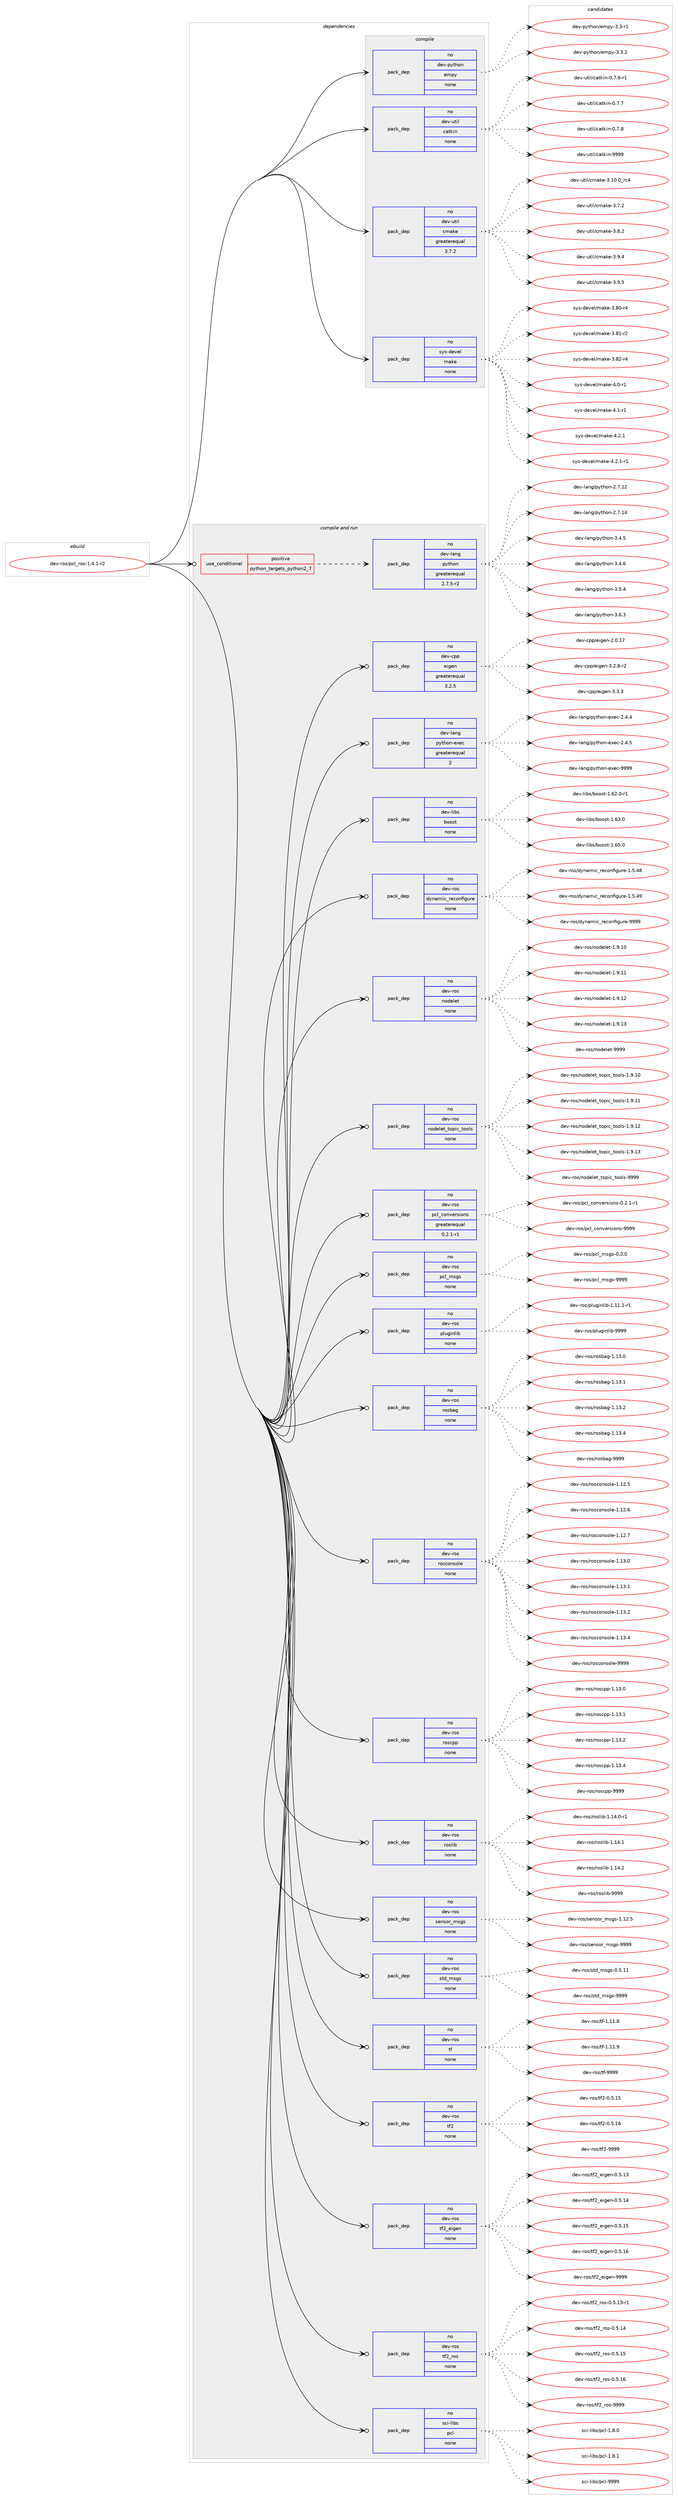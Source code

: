 digraph prolog {

# *************
# Graph options
# *************

newrank=true;
concentrate=true;
compound=true;
graph [rankdir=LR,fontname=Helvetica,fontsize=10,ranksep=1.5];#, ranksep=2.5, nodesep=0.2];
edge  [arrowhead=vee];
node  [fontname=Helvetica,fontsize=10];

# **********
# The ebuild
# **********

subgraph cluster_leftcol {
color=gray;
rank=same;
label=<<i>ebuild</i>>;
id [label="dev-ros/pcl_ros-1.4.1-r2", color=red, width=4, href="../dev-ros/pcl_ros-1.4.1-r2.svg"];
}

# ****************
# The dependencies
# ****************

subgraph cluster_midcol {
color=gray;
label=<<i>dependencies</i>>;
subgraph cluster_compile {
fillcolor="#eeeeee";
style=filled;
label=<<i>compile</i>>;
subgraph pack156254 {
dependency206336 [label=<<TABLE BORDER="0" CELLBORDER="1" CELLSPACING="0" CELLPADDING="4" WIDTH="220"><TR><TD ROWSPAN="6" CELLPADDING="30">pack_dep</TD></TR><TR><TD WIDTH="110">no</TD></TR><TR><TD>dev-python</TD></TR><TR><TD>empy</TD></TR><TR><TD>none</TD></TR><TR><TD></TD></TR></TABLE>>, shape=none, color=blue];
}
id:e -> dependency206336:w [weight=20,style="solid",arrowhead="vee"];
subgraph pack156255 {
dependency206337 [label=<<TABLE BORDER="0" CELLBORDER="1" CELLSPACING="0" CELLPADDING="4" WIDTH="220"><TR><TD ROWSPAN="6" CELLPADDING="30">pack_dep</TD></TR><TR><TD WIDTH="110">no</TD></TR><TR><TD>dev-util</TD></TR><TR><TD>catkin</TD></TR><TR><TD>none</TD></TR><TR><TD></TD></TR></TABLE>>, shape=none, color=blue];
}
id:e -> dependency206337:w [weight=20,style="solid",arrowhead="vee"];
subgraph pack156256 {
dependency206338 [label=<<TABLE BORDER="0" CELLBORDER="1" CELLSPACING="0" CELLPADDING="4" WIDTH="220"><TR><TD ROWSPAN="6" CELLPADDING="30">pack_dep</TD></TR><TR><TD WIDTH="110">no</TD></TR><TR><TD>dev-util</TD></TR><TR><TD>cmake</TD></TR><TR><TD>greaterequal</TD></TR><TR><TD>3.7.2</TD></TR></TABLE>>, shape=none, color=blue];
}
id:e -> dependency206338:w [weight=20,style="solid",arrowhead="vee"];
subgraph pack156257 {
dependency206339 [label=<<TABLE BORDER="0" CELLBORDER="1" CELLSPACING="0" CELLPADDING="4" WIDTH="220"><TR><TD ROWSPAN="6" CELLPADDING="30">pack_dep</TD></TR><TR><TD WIDTH="110">no</TD></TR><TR><TD>sys-devel</TD></TR><TR><TD>make</TD></TR><TR><TD>none</TD></TR><TR><TD></TD></TR></TABLE>>, shape=none, color=blue];
}
id:e -> dependency206339:w [weight=20,style="solid",arrowhead="vee"];
}
subgraph cluster_compileandrun {
fillcolor="#eeeeee";
style=filled;
label=<<i>compile and run</i>>;
subgraph cond46095 {
dependency206340 [label=<<TABLE BORDER="0" CELLBORDER="1" CELLSPACING="0" CELLPADDING="4"><TR><TD ROWSPAN="3" CELLPADDING="10">use_conditional</TD></TR><TR><TD>positive</TD></TR><TR><TD>python_targets_python2_7</TD></TR></TABLE>>, shape=none, color=red];
subgraph pack156258 {
dependency206341 [label=<<TABLE BORDER="0" CELLBORDER="1" CELLSPACING="0" CELLPADDING="4" WIDTH="220"><TR><TD ROWSPAN="6" CELLPADDING="30">pack_dep</TD></TR><TR><TD WIDTH="110">no</TD></TR><TR><TD>dev-lang</TD></TR><TR><TD>python</TD></TR><TR><TD>greaterequal</TD></TR><TR><TD>2.7.5-r2</TD></TR></TABLE>>, shape=none, color=blue];
}
dependency206340:e -> dependency206341:w [weight=20,style="dashed",arrowhead="vee"];
}
id:e -> dependency206340:w [weight=20,style="solid",arrowhead="odotvee"];
subgraph pack156259 {
dependency206342 [label=<<TABLE BORDER="0" CELLBORDER="1" CELLSPACING="0" CELLPADDING="4" WIDTH="220"><TR><TD ROWSPAN="6" CELLPADDING="30">pack_dep</TD></TR><TR><TD WIDTH="110">no</TD></TR><TR><TD>dev-cpp</TD></TR><TR><TD>eigen</TD></TR><TR><TD>greaterequal</TD></TR><TR><TD>3.2.5</TD></TR></TABLE>>, shape=none, color=blue];
}
id:e -> dependency206342:w [weight=20,style="solid",arrowhead="odotvee"];
subgraph pack156260 {
dependency206343 [label=<<TABLE BORDER="0" CELLBORDER="1" CELLSPACING="0" CELLPADDING="4" WIDTH="220"><TR><TD ROWSPAN="6" CELLPADDING="30">pack_dep</TD></TR><TR><TD WIDTH="110">no</TD></TR><TR><TD>dev-lang</TD></TR><TR><TD>python-exec</TD></TR><TR><TD>greaterequal</TD></TR><TR><TD>2</TD></TR></TABLE>>, shape=none, color=blue];
}
id:e -> dependency206343:w [weight=20,style="solid",arrowhead="odotvee"];
subgraph pack156261 {
dependency206344 [label=<<TABLE BORDER="0" CELLBORDER="1" CELLSPACING="0" CELLPADDING="4" WIDTH="220"><TR><TD ROWSPAN="6" CELLPADDING="30">pack_dep</TD></TR><TR><TD WIDTH="110">no</TD></TR><TR><TD>dev-libs</TD></TR><TR><TD>boost</TD></TR><TR><TD>none</TD></TR><TR><TD></TD></TR></TABLE>>, shape=none, color=blue];
}
id:e -> dependency206344:w [weight=20,style="solid",arrowhead="odotvee"];
subgraph pack156262 {
dependency206345 [label=<<TABLE BORDER="0" CELLBORDER="1" CELLSPACING="0" CELLPADDING="4" WIDTH="220"><TR><TD ROWSPAN="6" CELLPADDING="30">pack_dep</TD></TR><TR><TD WIDTH="110">no</TD></TR><TR><TD>dev-ros</TD></TR><TR><TD>dynamic_reconfigure</TD></TR><TR><TD>none</TD></TR><TR><TD></TD></TR></TABLE>>, shape=none, color=blue];
}
id:e -> dependency206345:w [weight=20,style="solid",arrowhead="odotvee"];
subgraph pack156263 {
dependency206346 [label=<<TABLE BORDER="0" CELLBORDER="1" CELLSPACING="0" CELLPADDING="4" WIDTH="220"><TR><TD ROWSPAN="6" CELLPADDING="30">pack_dep</TD></TR><TR><TD WIDTH="110">no</TD></TR><TR><TD>dev-ros</TD></TR><TR><TD>nodelet</TD></TR><TR><TD>none</TD></TR><TR><TD></TD></TR></TABLE>>, shape=none, color=blue];
}
id:e -> dependency206346:w [weight=20,style="solid",arrowhead="odotvee"];
subgraph pack156264 {
dependency206347 [label=<<TABLE BORDER="0" CELLBORDER="1" CELLSPACING="0" CELLPADDING="4" WIDTH="220"><TR><TD ROWSPAN="6" CELLPADDING="30">pack_dep</TD></TR><TR><TD WIDTH="110">no</TD></TR><TR><TD>dev-ros</TD></TR><TR><TD>nodelet_topic_tools</TD></TR><TR><TD>none</TD></TR><TR><TD></TD></TR></TABLE>>, shape=none, color=blue];
}
id:e -> dependency206347:w [weight=20,style="solid",arrowhead="odotvee"];
subgraph pack156265 {
dependency206348 [label=<<TABLE BORDER="0" CELLBORDER="1" CELLSPACING="0" CELLPADDING="4" WIDTH="220"><TR><TD ROWSPAN="6" CELLPADDING="30">pack_dep</TD></TR><TR><TD WIDTH="110">no</TD></TR><TR><TD>dev-ros</TD></TR><TR><TD>pcl_conversions</TD></TR><TR><TD>greaterequal</TD></TR><TR><TD>0.2.1-r1</TD></TR></TABLE>>, shape=none, color=blue];
}
id:e -> dependency206348:w [weight=20,style="solid",arrowhead="odotvee"];
subgraph pack156266 {
dependency206349 [label=<<TABLE BORDER="0" CELLBORDER="1" CELLSPACING="0" CELLPADDING="4" WIDTH="220"><TR><TD ROWSPAN="6" CELLPADDING="30">pack_dep</TD></TR><TR><TD WIDTH="110">no</TD></TR><TR><TD>dev-ros</TD></TR><TR><TD>pcl_msgs</TD></TR><TR><TD>none</TD></TR><TR><TD></TD></TR></TABLE>>, shape=none, color=blue];
}
id:e -> dependency206349:w [weight=20,style="solid",arrowhead="odotvee"];
subgraph pack156267 {
dependency206350 [label=<<TABLE BORDER="0" CELLBORDER="1" CELLSPACING="0" CELLPADDING="4" WIDTH="220"><TR><TD ROWSPAN="6" CELLPADDING="30">pack_dep</TD></TR><TR><TD WIDTH="110">no</TD></TR><TR><TD>dev-ros</TD></TR><TR><TD>pluginlib</TD></TR><TR><TD>none</TD></TR><TR><TD></TD></TR></TABLE>>, shape=none, color=blue];
}
id:e -> dependency206350:w [weight=20,style="solid",arrowhead="odotvee"];
subgraph pack156268 {
dependency206351 [label=<<TABLE BORDER="0" CELLBORDER="1" CELLSPACING="0" CELLPADDING="4" WIDTH="220"><TR><TD ROWSPAN="6" CELLPADDING="30">pack_dep</TD></TR><TR><TD WIDTH="110">no</TD></TR><TR><TD>dev-ros</TD></TR><TR><TD>rosbag</TD></TR><TR><TD>none</TD></TR><TR><TD></TD></TR></TABLE>>, shape=none, color=blue];
}
id:e -> dependency206351:w [weight=20,style="solid",arrowhead="odotvee"];
subgraph pack156269 {
dependency206352 [label=<<TABLE BORDER="0" CELLBORDER="1" CELLSPACING="0" CELLPADDING="4" WIDTH="220"><TR><TD ROWSPAN="6" CELLPADDING="30">pack_dep</TD></TR><TR><TD WIDTH="110">no</TD></TR><TR><TD>dev-ros</TD></TR><TR><TD>rosconsole</TD></TR><TR><TD>none</TD></TR><TR><TD></TD></TR></TABLE>>, shape=none, color=blue];
}
id:e -> dependency206352:w [weight=20,style="solid",arrowhead="odotvee"];
subgraph pack156270 {
dependency206353 [label=<<TABLE BORDER="0" CELLBORDER="1" CELLSPACING="0" CELLPADDING="4" WIDTH="220"><TR><TD ROWSPAN="6" CELLPADDING="30">pack_dep</TD></TR><TR><TD WIDTH="110">no</TD></TR><TR><TD>dev-ros</TD></TR><TR><TD>roscpp</TD></TR><TR><TD>none</TD></TR><TR><TD></TD></TR></TABLE>>, shape=none, color=blue];
}
id:e -> dependency206353:w [weight=20,style="solid",arrowhead="odotvee"];
subgraph pack156271 {
dependency206354 [label=<<TABLE BORDER="0" CELLBORDER="1" CELLSPACING="0" CELLPADDING="4" WIDTH="220"><TR><TD ROWSPAN="6" CELLPADDING="30">pack_dep</TD></TR><TR><TD WIDTH="110">no</TD></TR><TR><TD>dev-ros</TD></TR><TR><TD>roslib</TD></TR><TR><TD>none</TD></TR><TR><TD></TD></TR></TABLE>>, shape=none, color=blue];
}
id:e -> dependency206354:w [weight=20,style="solid",arrowhead="odotvee"];
subgraph pack156272 {
dependency206355 [label=<<TABLE BORDER="0" CELLBORDER="1" CELLSPACING="0" CELLPADDING="4" WIDTH="220"><TR><TD ROWSPAN="6" CELLPADDING="30">pack_dep</TD></TR><TR><TD WIDTH="110">no</TD></TR><TR><TD>dev-ros</TD></TR><TR><TD>sensor_msgs</TD></TR><TR><TD>none</TD></TR><TR><TD></TD></TR></TABLE>>, shape=none, color=blue];
}
id:e -> dependency206355:w [weight=20,style="solid",arrowhead="odotvee"];
subgraph pack156273 {
dependency206356 [label=<<TABLE BORDER="0" CELLBORDER="1" CELLSPACING="0" CELLPADDING="4" WIDTH="220"><TR><TD ROWSPAN="6" CELLPADDING="30">pack_dep</TD></TR><TR><TD WIDTH="110">no</TD></TR><TR><TD>dev-ros</TD></TR><TR><TD>std_msgs</TD></TR><TR><TD>none</TD></TR><TR><TD></TD></TR></TABLE>>, shape=none, color=blue];
}
id:e -> dependency206356:w [weight=20,style="solid",arrowhead="odotvee"];
subgraph pack156274 {
dependency206357 [label=<<TABLE BORDER="0" CELLBORDER="1" CELLSPACING="0" CELLPADDING="4" WIDTH="220"><TR><TD ROWSPAN="6" CELLPADDING="30">pack_dep</TD></TR><TR><TD WIDTH="110">no</TD></TR><TR><TD>dev-ros</TD></TR><TR><TD>tf</TD></TR><TR><TD>none</TD></TR><TR><TD></TD></TR></TABLE>>, shape=none, color=blue];
}
id:e -> dependency206357:w [weight=20,style="solid",arrowhead="odotvee"];
subgraph pack156275 {
dependency206358 [label=<<TABLE BORDER="0" CELLBORDER="1" CELLSPACING="0" CELLPADDING="4" WIDTH="220"><TR><TD ROWSPAN="6" CELLPADDING="30">pack_dep</TD></TR><TR><TD WIDTH="110">no</TD></TR><TR><TD>dev-ros</TD></TR><TR><TD>tf2</TD></TR><TR><TD>none</TD></TR><TR><TD></TD></TR></TABLE>>, shape=none, color=blue];
}
id:e -> dependency206358:w [weight=20,style="solid",arrowhead="odotvee"];
subgraph pack156276 {
dependency206359 [label=<<TABLE BORDER="0" CELLBORDER="1" CELLSPACING="0" CELLPADDING="4" WIDTH="220"><TR><TD ROWSPAN="6" CELLPADDING="30">pack_dep</TD></TR><TR><TD WIDTH="110">no</TD></TR><TR><TD>dev-ros</TD></TR><TR><TD>tf2_eigen</TD></TR><TR><TD>none</TD></TR><TR><TD></TD></TR></TABLE>>, shape=none, color=blue];
}
id:e -> dependency206359:w [weight=20,style="solid",arrowhead="odotvee"];
subgraph pack156277 {
dependency206360 [label=<<TABLE BORDER="0" CELLBORDER="1" CELLSPACING="0" CELLPADDING="4" WIDTH="220"><TR><TD ROWSPAN="6" CELLPADDING="30">pack_dep</TD></TR><TR><TD WIDTH="110">no</TD></TR><TR><TD>dev-ros</TD></TR><TR><TD>tf2_ros</TD></TR><TR><TD>none</TD></TR><TR><TD></TD></TR></TABLE>>, shape=none, color=blue];
}
id:e -> dependency206360:w [weight=20,style="solid",arrowhead="odotvee"];
subgraph pack156278 {
dependency206361 [label=<<TABLE BORDER="0" CELLBORDER="1" CELLSPACING="0" CELLPADDING="4" WIDTH="220"><TR><TD ROWSPAN="6" CELLPADDING="30">pack_dep</TD></TR><TR><TD WIDTH="110">no</TD></TR><TR><TD>sci-libs</TD></TR><TR><TD>pcl</TD></TR><TR><TD>none</TD></TR><TR><TD></TD></TR></TABLE>>, shape=none, color=blue];
}
id:e -> dependency206361:w [weight=20,style="solid",arrowhead="odotvee"];
}
subgraph cluster_run {
fillcolor="#eeeeee";
style=filled;
label=<<i>run</i>>;
}
}

# **************
# The candidates
# **************

subgraph cluster_choices {
rank=same;
color=gray;
label=<<i>candidates</i>>;

subgraph choice156254 {
color=black;
nodesep=1;
choice1001011184511212111610411111047101109112121455146514511449 [label="dev-python/empy-3.3-r1", color=red, width=4,href="../dev-python/empy-3.3-r1.svg"];
choice1001011184511212111610411111047101109112121455146514650 [label="dev-python/empy-3.3.2", color=red, width=4,href="../dev-python/empy-3.3.2.svg"];
dependency206336:e -> choice1001011184511212111610411111047101109112121455146514511449:w [style=dotted,weight="100"];
dependency206336:e -> choice1001011184511212111610411111047101109112121455146514650:w [style=dotted,weight="100"];
}
subgraph choice156255 {
color=black;
nodesep=1;
choice100101118451171161051084799971161071051104548465546544511449 [label="dev-util/catkin-0.7.6-r1", color=red, width=4,href="../dev-util/catkin-0.7.6-r1.svg"];
choice10010111845117116105108479997116107105110454846554655 [label="dev-util/catkin-0.7.7", color=red, width=4,href="../dev-util/catkin-0.7.7.svg"];
choice10010111845117116105108479997116107105110454846554656 [label="dev-util/catkin-0.7.8", color=red, width=4,href="../dev-util/catkin-0.7.8.svg"];
choice100101118451171161051084799971161071051104557575757 [label="dev-util/catkin-9999", color=red, width=4,href="../dev-util/catkin-9999.svg"];
dependency206337:e -> choice100101118451171161051084799971161071051104548465546544511449:w [style=dotted,weight="100"];
dependency206337:e -> choice10010111845117116105108479997116107105110454846554655:w [style=dotted,weight="100"];
dependency206337:e -> choice10010111845117116105108479997116107105110454846554656:w [style=dotted,weight="100"];
dependency206337:e -> choice100101118451171161051084799971161071051104557575757:w [style=dotted,weight="100"];
}
subgraph choice156256 {
color=black;
nodesep=1;
choice1001011184511711610510847991099710710145514649484648951149952 [label="dev-util/cmake-3.10.0_rc4", color=red, width=4,href="../dev-util/cmake-3.10.0_rc4.svg"];
choice10010111845117116105108479910997107101455146554650 [label="dev-util/cmake-3.7.2", color=red, width=4,href="../dev-util/cmake-3.7.2.svg"];
choice10010111845117116105108479910997107101455146564650 [label="dev-util/cmake-3.8.2", color=red, width=4,href="../dev-util/cmake-3.8.2.svg"];
choice10010111845117116105108479910997107101455146574652 [label="dev-util/cmake-3.9.4", color=red, width=4,href="../dev-util/cmake-3.9.4.svg"];
choice10010111845117116105108479910997107101455146574653 [label="dev-util/cmake-3.9.5", color=red, width=4,href="../dev-util/cmake-3.9.5.svg"];
dependency206338:e -> choice1001011184511711610510847991099710710145514649484648951149952:w [style=dotted,weight="100"];
dependency206338:e -> choice10010111845117116105108479910997107101455146554650:w [style=dotted,weight="100"];
dependency206338:e -> choice10010111845117116105108479910997107101455146564650:w [style=dotted,weight="100"];
dependency206338:e -> choice10010111845117116105108479910997107101455146574652:w [style=dotted,weight="100"];
dependency206338:e -> choice10010111845117116105108479910997107101455146574653:w [style=dotted,weight="100"];
}
subgraph choice156257 {
color=black;
nodesep=1;
choice11512111545100101118101108471099710710145514656484511452 [label="sys-devel/make-3.80-r4", color=red, width=4,href="../sys-devel/make-3.80-r4.svg"];
choice11512111545100101118101108471099710710145514656494511450 [label="sys-devel/make-3.81-r2", color=red, width=4,href="../sys-devel/make-3.81-r2.svg"];
choice11512111545100101118101108471099710710145514656504511452 [label="sys-devel/make-3.82-r4", color=red, width=4,href="../sys-devel/make-3.82-r4.svg"];
choice115121115451001011181011084710997107101455246484511449 [label="sys-devel/make-4.0-r1", color=red, width=4,href="../sys-devel/make-4.0-r1.svg"];
choice115121115451001011181011084710997107101455246494511449 [label="sys-devel/make-4.1-r1", color=red, width=4,href="../sys-devel/make-4.1-r1.svg"];
choice115121115451001011181011084710997107101455246504649 [label="sys-devel/make-4.2.1", color=red, width=4,href="../sys-devel/make-4.2.1.svg"];
choice1151211154510010111810110847109971071014552465046494511449 [label="sys-devel/make-4.2.1-r1", color=red, width=4,href="../sys-devel/make-4.2.1-r1.svg"];
dependency206339:e -> choice11512111545100101118101108471099710710145514656484511452:w [style=dotted,weight="100"];
dependency206339:e -> choice11512111545100101118101108471099710710145514656494511450:w [style=dotted,weight="100"];
dependency206339:e -> choice11512111545100101118101108471099710710145514656504511452:w [style=dotted,weight="100"];
dependency206339:e -> choice115121115451001011181011084710997107101455246484511449:w [style=dotted,weight="100"];
dependency206339:e -> choice115121115451001011181011084710997107101455246494511449:w [style=dotted,weight="100"];
dependency206339:e -> choice115121115451001011181011084710997107101455246504649:w [style=dotted,weight="100"];
dependency206339:e -> choice1151211154510010111810110847109971071014552465046494511449:w [style=dotted,weight="100"];
}
subgraph choice156258 {
color=black;
nodesep=1;
choice10010111845108971101034711212111610411111045504655464950 [label="dev-lang/python-2.7.12", color=red, width=4,href="../dev-lang/python-2.7.12.svg"];
choice10010111845108971101034711212111610411111045504655464952 [label="dev-lang/python-2.7.14", color=red, width=4,href="../dev-lang/python-2.7.14.svg"];
choice100101118451089711010347112121116104111110455146524653 [label="dev-lang/python-3.4.5", color=red, width=4,href="../dev-lang/python-3.4.5.svg"];
choice100101118451089711010347112121116104111110455146524654 [label="dev-lang/python-3.4.6", color=red, width=4,href="../dev-lang/python-3.4.6.svg"];
choice100101118451089711010347112121116104111110455146534652 [label="dev-lang/python-3.5.4", color=red, width=4,href="../dev-lang/python-3.5.4.svg"];
choice100101118451089711010347112121116104111110455146544651 [label="dev-lang/python-3.6.3", color=red, width=4,href="../dev-lang/python-3.6.3.svg"];
dependency206341:e -> choice10010111845108971101034711212111610411111045504655464950:w [style=dotted,weight="100"];
dependency206341:e -> choice10010111845108971101034711212111610411111045504655464952:w [style=dotted,weight="100"];
dependency206341:e -> choice100101118451089711010347112121116104111110455146524653:w [style=dotted,weight="100"];
dependency206341:e -> choice100101118451089711010347112121116104111110455146524654:w [style=dotted,weight="100"];
dependency206341:e -> choice100101118451089711010347112121116104111110455146534652:w [style=dotted,weight="100"];
dependency206341:e -> choice100101118451089711010347112121116104111110455146544651:w [style=dotted,weight="100"];
}
subgraph choice156259 {
color=black;
nodesep=1;
choice10010111845991121124710110510310111045504648464955 [label="dev-cpp/eigen-2.0.17", color=red, width=4,href="../dev-cpp/eigen-2.0.17.svg"];
choice1001011184599112112471011051031011104551465046564511450 [label="dev-cpp/eigen-3.2.8-r2", color=red, width=4,href="../dev-cpp/eigen-3.2.8-r2.svg"];
choice100101118459911211247101105103101110455146514651 [label="dev-cpp/eigen-3.3.3", color=red, width=4,href="../dev-cpp/eigen-3.3.3.svg"];
dependency206342:e -> choice10010111845991121124710110510310111045504648464955:w [style=dotted,weight="100"];
dependency206342:e -> choice1001011184599112112471011051031011104551465046564511450:w [style=dotted,weight="100"];
dependency206342:e -> choice100101118459911211247101105103101110455146514651:w [style=dotted,weight="100"];
}
subgraph choice156260 {
color=black;
nodesep=1;
choice1001011184510897110103471121211161041111104510112010199455046524652 [label="dev-lang/python-exec-2.4.4", color=red, width=4,href="../dev-lang/python-exec-2.4.4.svg"];
choice1001011184510897110103471121211161041111104510112010199455046524653 [label="dev-lang/python-exec-2.4.5", color=red, width=4,href="../dev-lang/python-exec-2.4.5.svg"];
choice10010111845108971101034711212111610411111045101120101994557575757 [label="dev-lang/python-exec-9999", color=red, width=4,href="../dev-lang/python-exec-9999.svg"];
dependency206343:e -> choice1001011184510897110103471121211161041111104510112010199455046524652:w [style=dotted,weight="100"];
dependency206343:e -> choice1001011184510897110103471121211161041111104510112010199455046524653:w [style=dotted,weight="100"];
dependency206343:e -> choice10010111845108971101034711212111610411111045101120101994557575757:w [style=dotted,weight="100"];
}
subgraph choice156261 {
color=black;
nodesep=1;
choice10010111845108105981154798111111115116454946545046484511449 [label="dev-libs/boost-1.62.0-r1", color=red, width=4,href="../dev-libs/boost-1.62.0-r1.svg"];
choice1001011184510810598115479811111111511645494654514648 [label="dev-libs/boost-1.63.0", color=red, width=4,href="../dev-libs/boost-1.63.0.svg"];
choice1001011184510810598115479811111111511645494654534648 [label="dev-libs/boost-1.65.0", color=red, width=4,href="../dev-libs/boost-1.65.0.svg"];
dependency206344:e -> choice10010111845108105981154798111111115116454946545046484511449:w [style=dotted,weight="100"];
dependency206344:e -> choice1001011184510810598115479811111111511645494654514648:w [style=dotted,weight="100"];
dependency206344:e -> choice1001011184510810598115479811111111511645494654534648:w [style=dotted,weight="100"];
}
subgraph choice156262 {
color=black;
nodesep=1;
choice10010111845114111115471001211109710910599951141019911111010210510311711410145494653465256 [label="dev-ros/dynamic_reconfigure-1.5.48", color=red, width=4,href="../dev-ros/dynamic_reconfigure-1.5.48.svg"];
choice10010111845114111115471001211109710910599951141019911111010210510311711410145494653465257 [label="dev-ros/dynamic_reconfigure-1.5.49", color=red, width=4,href="../dev-ros/dynamic_reconfigure-1.5.49.svg"];
choice1001011184511411111547100121110971091059995114101991111101021051031171141014557575757 [label="dev-ros/dynamic_reconfigure-9999", color=red, width=4,href="../dev-ros/dynamic_reconfigure-9999.svg"];
dependency206345:e -> choice10010111845114111115471001211109710910599951141019911111010210510311711410145494653465256:w [style=dotted,weight="100"];
dependency206345:e -> choice10010111845114111115471001211109710910599951141019911111010210510311711410145494653465257:w [style=dotted,weight="100"];
dependency206345:e -> choice1001011184511411111547100121110971091059995114101991111101021051031171141014557575757:w [style=dotted,weight="100"];
}
subgraph choice156263 {
color=black;
nodesep=1;
choice100101118451141111154711011110010110810111645494657464948 [label="dev-ros/nodelet-1.9.10", color=red, width=4,href="../dev-ros/nodelet-1.9.10.svg"];
choice100101118451141111154711011110010110810111645494657464949 [label="dev-ros/nodelet-1.9.11", color=red, width=4,href="../dev-ros/nodelet-1.9.11.svg"];
choice100101118451141111154711011110010110810111645494657464950 [label="dev-ros/nodelet-1.9.12", color=red, width=4,href="../dev-ros/nodelet-1.9.12.svg"];
choice100101118451141111154711011110010110810111645494657464951 [label="dev-ros/nodelet-1.9.13", color=red, width=4,href="../dev-ros/nodelet-1.9.13.svg"];
choice10010111845114111115471101111001011081011164557575757 [label="dev-ros/nodelet-9999", color=red, width=4,href="../dev-ros/nodelet-9999.svg"];
dependency206346:e -> choice100101118451141111154711011110010110810111645494657464948:w [style=dotted,weight="100"];
dependency206346:e -> choice100101118451141111154711011110010110810111645494657464949:w [style=dotted,weight="100"];
dependency206346:e -> choice100101118451141111154711011110010110810111645494657464950:w [style=dotted,weight="100"];
dependency206346:e -> choice100101118451141111154711011110010110810111645494657464951:w [style=dotted,weight="100"];
dependency206346:e -> choice10010111845114111115471101111001011081011164557575757:w [style=dotted,weight="100"];
}
subgraph choice156264 {
color=black;
nodesep=1;
choice100101118451141111154711011110010110810111695116111112105999511611111110811545494657464948 [label="dev-ros/nodelet_topic_tools-1.9.10", color=red, width=4,href="../dev-ros/nodelet_topic_tools-1.9.10.svg"];
choice100101118451141111154711011110010110810111695116111112105999511611111110811545494657464949 [label="dev-ros/nodelet_topic_tools-1.9.11", color=red, width=4,href="../dev-ros/nodelet_topic_tools-1.9.11.svg"];
choice100101118451141111154711011110010110810111695116111112105999511611111110811545494657464950 [label="dev-ros/nodelet_topic_tools-1.9.12", color=red, width=4,href="../dev-ros/nodelet_topic_tools-1.9.12.svg"];
choice100101118451141111154711011110010110810111695116111112105999511611111110811545494657464951 [label="dev-ros/nodelet_topic_tools-1.9.13", color=red, width=4,href="../dev-ros/nodelet_topic_tools-1.9.13.svg"];
choice10010111845114111115471101111001011081011169511611111210599951161111111081154557575757 [label="dev-ros/nodelet_topic_tools-9999", color=red, width=4,href="../dev-ros/nodelet_topic_tools-9999.svg"];
dependency206347:e -> choice100101118451141111154711011110010110810111695116111112105999511611111110811545494657464948:w [style=dotted,weight="100"];
dependency206347:e -> choice100101118451141111154711011110010110810111695116111112105999511611111110811545494657464949:w [style=dotted,weight="100"];
dependency206347:e -> choice100101118451141111154711011110010110810111695116111112105999511611111110811545494657464950:w [style=dotted,weight="100"];
dependency206347:e -> choice100101118451141111154711011110010110810111695116111112105999511611111110811545494657464951:w [style=dotted,weight="100"];
dependency206347:e -> choice10010111845114111115471101111001011081011169511611111210599951161111111081154557575757:w [style=dotted,weight="100"];
}
subgraph choice156265 {
color=black;
nodesep=1;
choice10010111845114111115471129910895991111101181011141151051111101154548465046494511449 [label="dev-ros/pcl_conversions-0.2.1-r1", color=red, width=4,href="../dev-ros/pcl_conversions-0.2.1-r1.svg"];
choice10010111845114111115471129910895991111101181011141151051111101154557575757 [label="dev-ros/pcl_conversions-9999", color=red, width=4,href="../dev-ros/pcl_conversions-9999.svg"];
dependency206348:e -> choice10010111845114111115471129910895991111101181011141151051111101154548465046494511449:w [style=dotted,weight="100"];
dependency206348:e -> choice10010111845114111115471129910895991111101181011141151051111101154557575757:w [style=dotted,weight="100"];
}
subgraph choice156266 {
color=black;
nodesep=1;
choice10010111845114111115471129910895109115103115454846504648 [label="dev-ros/pcl_msgs-0.2.0", color=red, width=4,href="../dev-ros/pcl_msgs-0.2.0.svg"];
choice100101118451141111154711299108951091151031154557575757 [label="dev-ros/pcl_msgs-9999", color=red, width=4,href="../dev-ros/pcl_msgs-9999.svg"];
dependency206349:e -> choice10010111845114111115471129910895109115103115454846504648:w [style=dotted,weight="100"];
dependency206349:e -> choice100101118451141111154711299108951091151031154557575757:w [style=dotted,weight="100"];
}
subgraph choice156267 {
color=black;
nodesep=1;
choice100101118451141111154711210811710310511010810598454946494946494511449 [label="dev-ros/pluginlib-1.11.1-r1", color=red, width=4,href="../dev-ros/pluginlib-1.11.1-r1.svg"];
choice1001011184511411111547112108117103105110108105984557575757 [label="dev-ros/pluginlib-9999", color=red, width=4,href="../dev-ros/pluginlib-9999.svg"];
dependency206350:e -> choice100101118451141111154711210811710310511010810598454946494946494511449:w [style=dotted,weight="100"];
dependency206350:e -> choice1001011184511411111547112108117103105110108105984557575757:w [style=dotted,weight="100"];
}
subgraph choice156268 {
color=black;
nodesep=1;
choice1001011184511411111547114111115989710345494649514648 [label="dev-ros/rosbag-1.13.0", color=red, width=4,href="../dev-ros/rosbag-1.13.0.svg"];
choice1001011184511411111547114111115989710345494649514649 [label="dev-ros/rosbag-1.13.1", color=red, width=4,href="../dev-ros/rosbag-1.13.1.svg"];
choice1001011184511411111547114111115989710345494649514650 [label="dev-ros/rosbag-1.13.2", color=red, width=4,href="../dev-ros/rosbag-1.13.2.svg"];
choice1001011184511411111547114111115989710345494649514652 [label="dev-ros/rosbag-1.13.4", color=red, width=4,href="../dev-ros/rosbag-1.13.4.svg"];
choice100101118451141111154711411111598971034557575757 [label="dev-ros/rosbag-9999", color=red, width=4,href="../dev-ros/rosbag-9999.svg"];
dependency206351:e -> choice1001011184511411111547114111115989710345494649514648:w [style=dotted,weight="100"];
dependency206351:e -> choice1001011184511411111547114111115989710345494649514649:w [style=dotted,weight="100"];
dependency206351:e -> choice1001011184511411111547114111115989710345494649514650:w [style=dotted,weight="100"];
dependency206351:e -> choice1001011184511411111547114111115989710345494649514652:w [style=dotted,weight="100"];
dependency206351:e -> choice100101118451141111154711411111598971034557575757:w [style=dotted,weight="100"];
}
subgraph choice156269 {
color=black;
nodesep=1;
choice10010111845114111115471141111159911111011511110810145494649504653 [label="dev-ros/rosconsole-1.12.5", color=red, width=4,href="../dev-ros/rosconsole-1.12.5.svg"];
choice10010111845114111115471141111159911111011511110810145494649504654 [label="dev-ros/rosconsole-1.12.6", color=red, width=4,href="../dev-ros/rosconsole-1.12.6.svg"];
choice10010111845114111115471141111159911111011511110810145494649504655 [label="dev-ros/rosconsole-1.12.7", color=red, width=4,href="../dev-ros/rosconsole-1.12.7.svg"];
choice10010111845114111115471141111159911111011511110810145494649514648 [label="dev-ros/rosconsole-1.13.0", color=red, width=4,href="../dev-ros/rosconsole-1.13.0.svg"];
choice10010111845114111115471141111159911111011511110810145494649514649 [label="dev-ros/rosconsole-1.13.1", color=red, width=4,href="../dev-ros/rosconsole-1.13.1.svg"];
choice10010111845114111115471141111159911111011511110810145494649514650 [label="dev-ros/rosconsole-1.13.2", color=red, width=4,href="../dev-ros/rosconsole-1.13.2.svg"];
choice10010111845114111115471141111159911111011511110810145494649514652 [label="dev-ros/rosconsole-1.13.4", color=red, width=4,href="../dev-ros/rosconsole-1.13.4.svg"];
choice1001011184511411111547114111115991111101151111081014557575757 [label="dev-ros/rosconsole-9999", color=red, width=4,href="../dev-ros/rosconsole-9999.svg"];
dependency206352:e -> choice10010111845114111115471141111159911111011511110810145494649504653:w [style=dotted,weight="100"];
dependency206352:e -> choice10010111845114111115471141111159911111011511110810145494649504654:w [style=dotted,weight="100"];
dependency206352:e -> choice10010111845114111115471141111159911111011511110810145494649504655:w [style=dotted,weight="100"];
dependency206352:e -> choice10010111845114111115471141111159911111011511110810145494649514648:w [style=dotted,weight="100"];
dependency206352:e -> choice10010111845114111115471141111159911111011511110810145494649514649:w [style=dotted,weight="100"];
dependency206352:e -> choice10010111845114111115471141111159911111011511110810145494649514650:w [style=dotted,weight="100"];
dependency206352:e -> choice10010111845114111115471141111159911111011511110810145494649514652:w [style=dotted,weight="100"];
dependency206352:e -> choice1001011184511411111547114111115991111101151111081014557575757:w [style=dotted,weight="100"];
}
subgraph choice156270 {
color=black;
nodesep=1;
choice10010111845114111115471141111159911211245494649514648 [label="dev-ros/roscpp-1.13.0", color=red, width=4,href="../dev-ros/roscpp-1.13.0.svg"];
choice10010111845114111115471141111159911211245494649514649 [label="dev-ros/roscpp-1.13.1", color=red, width=4,href="../dev-ros/roscpp-1.13.1.svg"];
choice10010111845114111115471141111159911211245494649514650 [label="dev-ros/roscpp-1.13.2", color=red, width=4,href="../dev-ros/roscpp-1.13.2.svg"];
choice10010111845114111115471141111159911211245494649514652 [label="dev-ros/roscpp-1.13.4", color=red, width=4,href="../dev-ros/roscpp-1.13.4.svg"];
choice1001011184511411111547114111115991121124557575757 [label="dev-ros/roscpp-9999", color=red, width=4,href="../dev-ros/roscpp-9999.svg"];
dependency206353:e -> choice10010111845114111115471141111159911211245494649514648:w [style=dotted,weight="100"];
dependency206353:e -> choice10010111845114111115471141111159911211245494649514649:w [style=dotted,weight="100"];
dependency206353:e -> choice10010111845114111115471141111159911211245494649514650:w [style=dotted,weight="100"];
dependency206353:e -> choice10010111845114111115471141111159911211245494649514652:w [style=dotted,weight="100"];
dependency206353:e -> choice1001011184511411111547114111115991121124557575757:w [style=dotted,weight="100"];
}
subgraph choice156271 {
color=black;
nodesep=1;
choice100101118451141111154711411111510810598454946495246484511449 [label="dev-ros/roslib-1.14.0-r1", color=red, width=4,href="../dev-ros/roslib-1.14.0-r1.svg"];
choice10010111845114111115471141111151081059845494649524649 [label="dev-ros/roslib-1.14.1", color=red, width=4,href="../dev-ros/roslib-1.14.1.svg"];
choice10010111845114111115471141111151081059845494649524650 [label="dev-ros/roslib-1.14.2", color=red, width=4,href="../dev-ros/roslib-1.14.2.svg"];
choice1001011184511411111547114111115108105984557575757 [label="dev-ros/roslib-9999", color=red, width=4,href="../dev-ros/roslib-9999.svg"];
dependency206354:e -> choice100101118451141111154711411111510810598454946495246484511449:w [style=dotted,weight="100"];
dependency206354:e -> choice10010111845114111115471141111151081059845494649524649:w [style=dotted,weight="100"];
dependency206354:e -> choice10010111845114111115471141111151081059845494649524650:w [style=dotted,weight="100"];
dependency206354:e -> choice1001011184511411111547114111115108105984557575757:w [style=dotted,weight="100"];
}
subgraph choice156272 {
color=black;
nodesep=1;
choice10010111845114111115471151011101151111149510911510311545494649504653 [label="dev-ros/sensor_msgs-1.12.5", color=red, width=4,href="../dev-ros/sensor_msgs-1.12.5.svg"];
choice1001011184511411111547115101110115111114951091151031154557575757 [label="dev-ros/sensor_msgs-9999", color=red, width=4,href="../dev-ros/sensor_msgs-9999.svg"];
dependency206355:e -> choice10010111845114111115471151011101151111149510911510311545494649504653:w [style=dotted,weight="100"];
dependency206355:e -> choice1001011184511411111547115101110115111114951091151031154557575757:w [style=dotted,weight="100"];
}
subgraph choice156273 {
color=black;
nodesep=1;
choice10010111845114111115471151161009510911510311545484653464949 [label="dev-ros/std_msgs-0.5.11", color=red, width=4,href="../dev-ros/std_msgs-0.5.11.svg"];
choice1001011184511411111547115116100951091151031154557575757 [label="dev-ros/std_msgs-9999", color=red, width=4,href="../dev-ros/std_msgs-9999.svg"];
dependency206356:e -> choice10010111845114111115471151161009510911510311545484653464949:w [style=dotted,weight="100"];
dependency206356:e -> choice1001011184511411111547115116100951091151031154557575757:w [style=dotted,weight="100"];
}
subgraph choice156274 {
color=black;
nodesep=1;
choice100101118451141111154711610245494649494656 [label="dev-ros/tf-1.11.8", color=red, width=4,href="../dev-ros/tf-1.11.8.svg"];
choice100101118451141111154711610245494649494657 [label="dev-ros/tf-1.11.9", color=red, width=4,href="../dev-ros/tf-1.11.9.svg"];
choice10010111845114111115471161024557575757 [label="dev-ros/tf-9999", color=red, width=4,href="../dev-ros/tf-9999.svg"];
dependency206357:e -> choice100101118451141111154711610245494649494656:w [style=dotted,weight="100"];
dependency206357:e -> choice100101118451141111154711610245494649494657:w [style=dotted,weight="100"];
dependency206357:e -> choice10010111845114111115471161024557575757:w [style=dotted,weight="100"];
}
subgraph choice156275 {
color=black;
nodesep=1;
choice10010111845114111115471161025045484653464953 [label="dev-ros/tf2-0.5.15", color=red, width=4,href="../dev-ros/tf2-0.5.15.svg"];
choice10010111845114111115471161025045484653464954 [label="dev-ros/tf2-0.5.16", color=red, width=4,href="../dev-ros/tf2-0.5.16.svg"];
choice1001011184511411111547116102504557575757 [label="dev-ros/tf2-9999", color=red, width=4,href="../dev-ros/tf2-9999.svg"];
dependency206358:e -> choice10010111845114111115471161025045484653464953:w [style=dotted,weight="100"];
dependency206358:e -> choice10010111845114111115471161025045484653464954:w [style=dotted,weight="100"];
dependency206358:e -> choice1001011184511411111547116102504557575757:w [style=dotted,weight="100"];
}
subgraph choice156276 {
color=black;
nodesep=1;
choice1001011184511411111547116102509510110510310111045484653464951 [label="dev-ros/tf2_eigen-0.5.13", color=red, width=4,href="../dev-ros/tf2_eigen-0.5.13.svg"];
choice1001011184511411111547116102509510110510310111045484653464952 [label="dev-ros/tf2_eigen-0.5.14", color=red, width=4,href="../dev-ros/tf2_eigen-0.5.14.svg"];
choice1001011184511411111547116102509510110510310111045484653464953 [label="dev-ros/tf2_eigen-0.5.15", color=red, width=4,href="../dev-ros/tf2_eigen-0.5.15.svg"];
choice1001011184511411111547116102509510110510310111045484653464954 [label="dev-ros/tf2_eigen-0.5.16", color=red, width=4,href="../dev-ros/tf2_eigen-0.5.16.svg"];
choice100101118451141111154711610250951011051031011104557575757 [label="dev-ros/tf2_eigen-9999", color=red, width=4,href="../dev-ros/tf2_eigen-9999.svg"];
dependency206359:e -> choice1001011184511411111547116102509510110510310111045484653464951:w [style=dotted,weight="100"];
dependency206359:e -> choice1001011184511411111547116102509510110510310111045484653464952:w [style=dotted,weight="100"];
dependency206359:e -> choice1001011184511411111547116102509510110510310111045484653464953:w [style=dotted,weight="100"];
dependency206359:e -> choice1001011184511411111547116102509510110510310111045484653464954:w [style=dotted,weight="100"];
dependency206359:e -> choice100101118451141111154711610250951011051031011104557575757:w [style=dotted,weight="100"];
}
subgraph choice156277 {
color=black;
nodesep=1;
choice10010111845114111115471161025095114111115454846534649514511449 [label="dev-ros/tf2_ros-0.5.13-r1", color=red, width=4,href="../dev-ros/tf2_ros-0.5.13-r1.svg"];
choice1001011184511411111547116102509511411111545484653464952 [label="dev-ros/tf2_ros-0.5.14", color=red, width=4,href="../dev-ros/tf2_ros-0.5.14.svg"];
choice1001011184511411111547116102509511411111545484653464953 [label="dev-ros/tf2_ros-0.5.15", color=red, width=4,href="../dev-ros/tf2_ros-0.5.15.svg"];
choice1001011184511411111547116102509511411111545484653464954 [label="dev-ros/tf2_ros-0.5.16", color=red, width=4,href="../dev-ros/tf2_ros-0.5.16.svg"];
choice100101118451141111154711610250951141111154557575757 [label="dev-ros/tf2_ros-9999", color=red, width=4,href="../dev-ros/tf2_ros-9999.svg"];
dependency206360:e -> choice10010111845114111115471161025095114111115454846534649514511449:w [style=dotted,weight="100"];
dependency206360:e -> choice1001011184511411111547116102509511411111545484653464952:w [style=dotted,weight="100"];
dependency206360:e -> choice1001011184511411111547116102509511411111545484653464953:w [style=dotted,weight="100"];
dependency206360:e -> choice1001011184511411111547116102509511411111545484653464954:w [style=dotted,weight="100"];
dependency206360:e -> choice100101118451141111154711610250951141111154557575757:w [style=dotted,weight="100"];
}
subgraph choice156278 {
color=black;
nodesep=1;
choice1159910545108105981154711299108454946564648 [label="sci-libs/pcl-1.8.0", color=red, width=4,href="../sci-libs/pcl-1.8.0.svg"];
choice1159910545108105981154711299108454946564649 [label="sci-libs/pcl-1.8.1", color=red, width=4,href="../sci-libs/pcl-1.8.1.svg"];
choice11599105451081059811547112991084557575757 [label="sci-libs/pcl-9999", color=red, width=4,href="../sci-libs/pcl-9999.svg"];
dependency206361:e -> choice1159910545108105981154711299108454946564648:w [style=dotted,weight="100"];
dependency206361:e -> choice1159910545108105981154711299108454946564649:w [style=dotted,weight="100"];
dependency206361:e -> choice11599105451081059811547112991084557575757:w [style=dotted,weight="100"];
}
}

}
